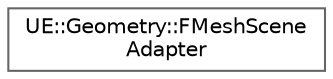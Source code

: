 digraph "Graphical Class Hierarchy"
{
 // INTERACTIVE_SVG=YES
 // LATEX_PDF_SIZE
  bgcolor="transparent";
  edge [fontname=Helvetica,fontsize=10,labelfontname=Helvetica,labelfontsize=10];
  node [fontname=Helvetica,fontsize=10,shape=box,height=0.2,width=0.4];
  rankdir="LR";
  Node0 [id="Node000000",label="UE::Geometry::FMeshScene\lAdapter",height=0.2,width=0.4,color="grey40", fillcolor="white", style="filled",URL="$d9/dda/classUE_1_1Geometry_1_1FMeshSceneAdapter.html",tooltip="FMeshSceneAdapter creates an internal representation of an Actor/Component/Asset hierarchy,..."];
}
